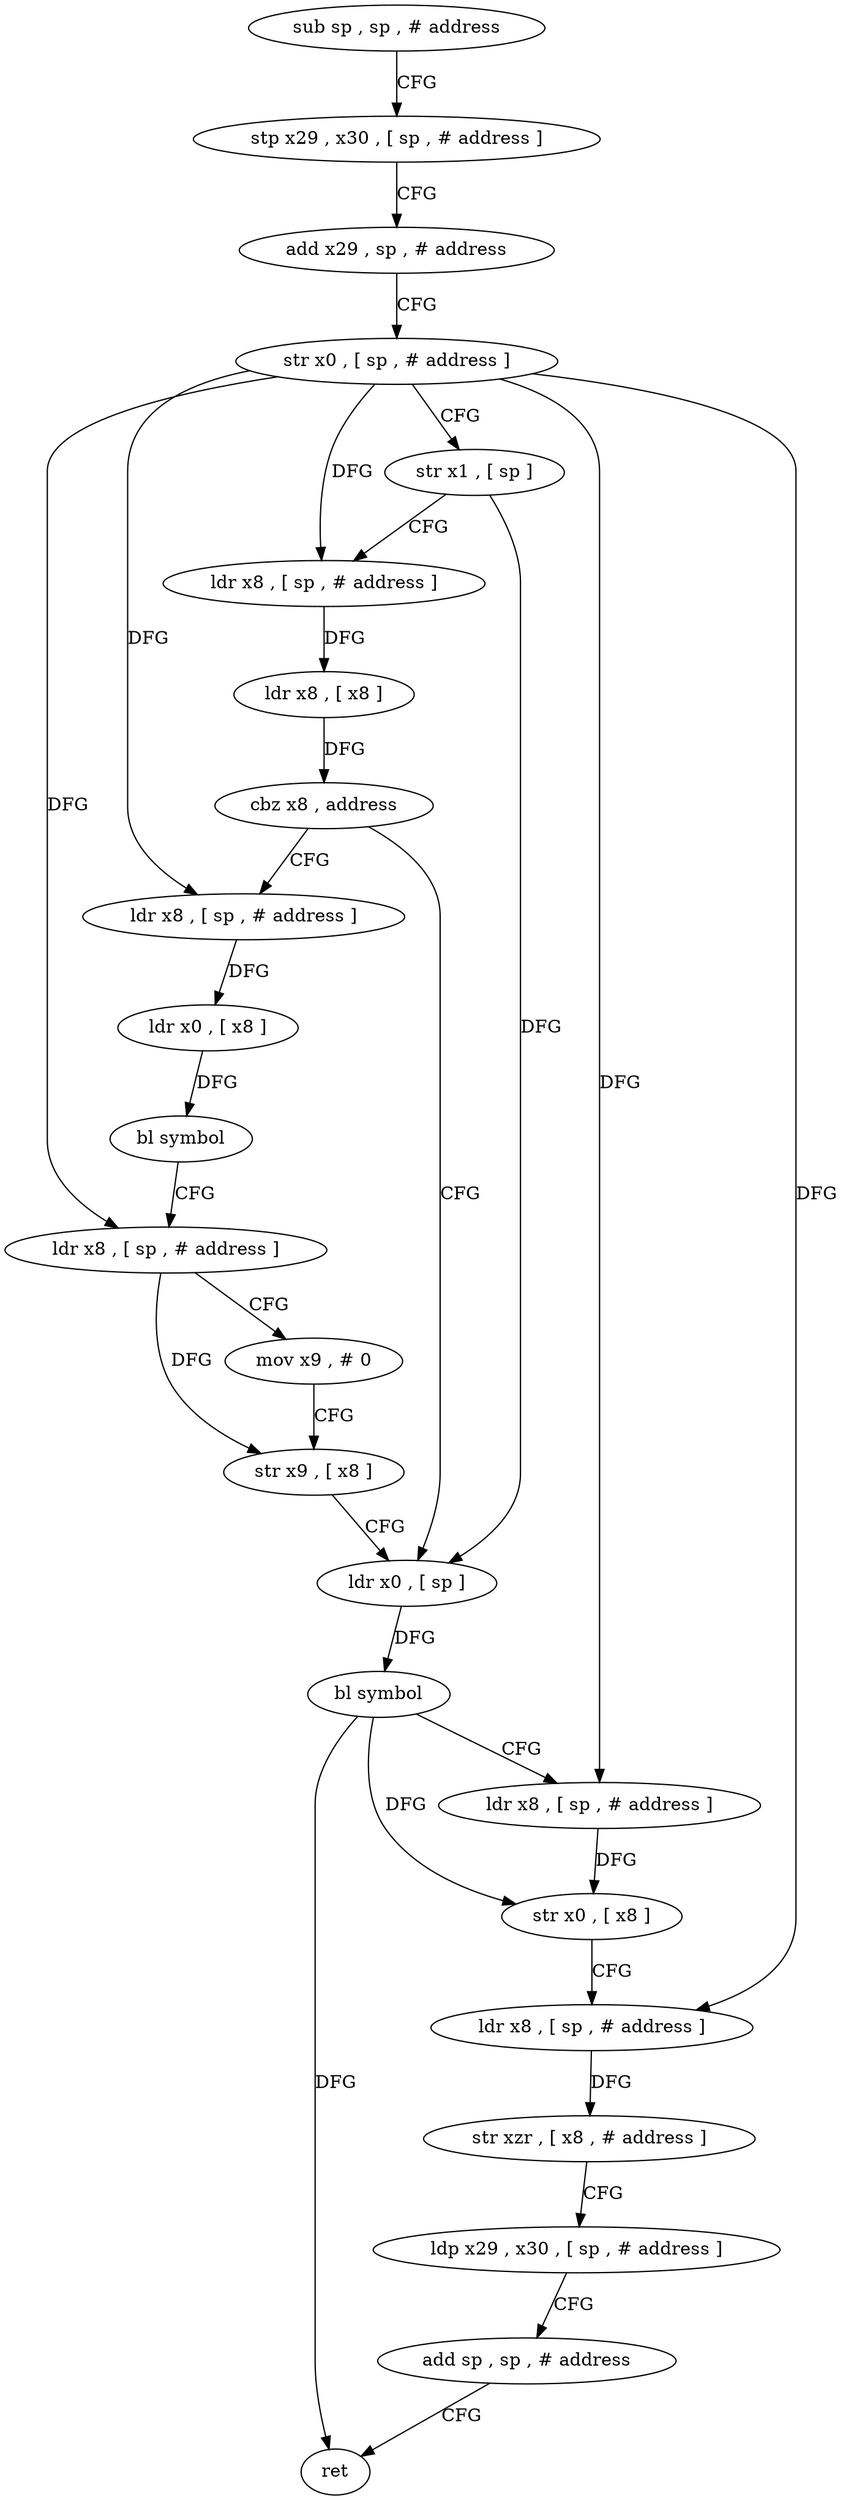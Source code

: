 digraph "func" {
"130632" [label = "sub sp , sp , # address" ]
"130636" [label = "stp x29 , x30 , [ sp , # address ]" ]
"130640" [label = "add x29 , sp , # address" ]
"130644" [label = "str x0 , [ sp , # address ]" ]
"130648" [label = "str x1 , [ sp ]" ]
"130652" [label = "ldr x8 , [ sp , # address ]" ]
"130656" [label = "ldr x8 , [ x8 ]" ]
"130660" [label = "cbz x8 , address" ]
"130688" [label = "ldr x0 , [ sp ]" ]
"130664" [label = "ldr x8 , [ sp , # address ]" ]
"130692" [label = "bl symbol" ]
"130696" [label = "ldr x8 , [ sp , # address ]" ]
"130700" [label = "str x0 , [ x8 ]" ]
"130704" [label = "ldr x8 , [ sp , # address ]" ]
"130708" [label = "str xzr , [ x8 , # address ]" ]
"130712" [label = "ldp x29 , x30 , [ sp , # address ]" ]
"130716" [label = "add sp , sp , # address" ]
"130720" [label = "ret" ]
"130668" [label = "ldr x0 , [ x8 ]" ]
"130672" [label = "bl symbol" ]
"130676" [label = "ldr x8 , [ sp , # address ]" ]
"130680" [label = "mov x9 , # 0" ]
"130684" [label = "str x9 , [ x8 ]" ]
"130632" -> "130636" [ label = "CFG" ]
"130636" -> "130640" [ label = "CFG" ]
"130640" -> "130644" [ label = "CFG" ]
"130644" -> "130648" [ label = "CFG" ]
"130644" -> "130652" [ label = "DFG" ]
"130644" -> "130696" [ label = "DFG" ]
"130644" -> "130704" [ label = "DFG" ]
"130644" -> "130664" [ label = "DFG" ]
"130644" -> "130676" [ label = "DFG" ]
"130648" -> "130652" [ label = "CFG" ]
"130648" -> "130688" [ label = "DFG" ]
"130652" -> "130656" [ label = "DFG" ]
"130656" -> "130660" [ label = "DFG" ]
"130660" -> "130688" [ label = "CFG" ]
"130660" -> "130664" [ label = "CFG" ]
"130688" -> "130692" [ label = "DFG" ]
"130664" -> "130668" [ label = "DFG" ]
"130692" -> "130696" [ label = "CFG" ]
"130692" -> "130700" [ label = "DFG" ]
"130692" -> "130720" [ label = "DFG" ]
"130696" -> "130700" [ label = "DFG" ]
"130700" -> "130704" [ label = "CFG" ]
"130704" -> "130708" [ label = "DFG" ]
"130708" -> "130712" [ label = "CFG" ]
"130712" -> "130716" [ label = "CFG" ]
"130716" -> "130720" [ label = "CFG" ]
"130668" -> "130672" [ label = "DFG" ]
"130672" -> "130676" [ label = "CFG" ]
"130676" -> "130680" [ label = "CFG" ]
"130676" -> "130684" [ label = "DFG" ]
"130680" -> "130684" [ label = "CFG" ]
"130684" -> "130688" [ label = "CFG" ]
}
